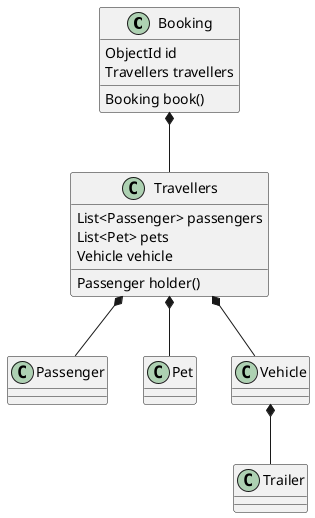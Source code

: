 @startuml
class Booking {
  ObjectId id
  Travellers travellers

  Booking book()
}

class Travellers {
  List<Passenger> passengers
  List<Pet> pets
  Vehicle vehicle

  Passenger holder()
}

Booking *-- Travellers
Travellers *-- Passenger
Travellers *-- Pet
Travellers *-- Vehicle
Vehicle *-- Trailer
@enduml